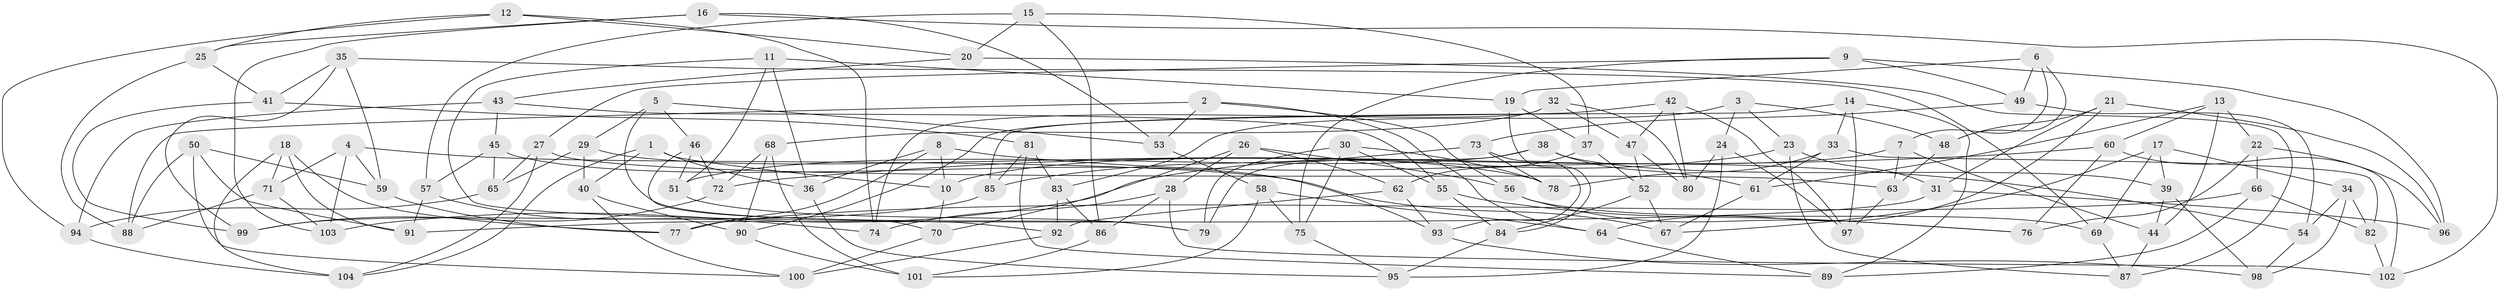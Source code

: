 // Generated by graph-tools (version 1.1) at 2025/50/03/09/25 03:50:54]
// undirected, 104 vertices, 208 edges
graph export_dot {
graph [start="1"]
  node [color=gray90,style=filled];
  1;
  2;
  3;
  4;
  5;
  6;
  7;
  8;
  9;
  10;
  11;
  12;
  13;
  14;
  15;
  16;
  17;
  18;
  19;
  20;
  21;
  22;
  23;
  24;
  25;
  26;
  27;
  28;
  29;
  30;
  31;
  32;
  33;
  34;
  35;
  36;
  37;
  38;
  39;
  40;
  41;
  42;
  43;
  44;
  45;
  46;
  47;
  48;
  49;
  50;
  51;
  52;
  53;
  54;
  55;
  56;
  57;
  58;
  59;
  60;
  61;
  62;
  63;
  64;
  65;
  66;
  67;
  68;
  69;
  70;
  71;
  72;
  73;
  74;
  75;
  76;
  77;
  78;
  79;
  80;
  81;
  82;
  83;
  84;
  85;
  86;
  87;
  88;
  89;
  90;
  91;
  92;
  93;
  94;
  95;
  96;
  97;
  98;
  99;
  100;
  101;
  102;
  103;
  104;
  1 -- 104;
  1 -- 36;
  1 -- 40;
  1 -- 10;
  2 -- 64;
  2 -- 56;
  2 -- 53;
  2 -- 88;
  3 -- 23;
  3 -- 48;
  3 -- 83;
  3 -- 24;
  4 -- 71;
  4 -- 59;
  4 -- 103;
  4 -- 67;
  5 -- 79;
  5 -- 29;
  5 -- 46;
  5 -- 53;
  6 -- 19;
  6 -- 48;
  6 -- 7;
  6 -- 49;
  7 -- 44;
  7 -- 63;
  7 -- 10;
  8 -- 54;
  8 -- 36;
  8 -- 77;
  8 -- 10;
  9 -- 75;
  9 -- 27;
  9 -- 49;
  9 -- 96;
  10 -- 70;
  11 -- 36;
  11 -- 19;
  11 -- 51;
  11 -- 92;
  12 -- 25;
  12 -- 74;
  12 -- 20;
  12 -- 94;
  13 -- 44;
  13 -- 60;
  13 -- 61;
  13 -- 22;
  14 -- 97;
  14 -- 89;
  14 -- 85;
  14 -- 33;
  15 -- 20;
  15 -- 37;
  15 -- 57;
  15 -- 86;
  16 -- 25;
  16 -- 102;
  16 -- 103;
  16 -- 53;
  17 -- 34;
  17 -- 67;
  17 -- 69;
  17 -- 39;
  18 -- 91;
  18 -- 104;
  18 -- 77;
  18 -- 71;
  19 -- 37;
  19 -- 84;
  20 -- 87;
  20 -- 43;
  21 -- 31;
  21 -- 48;
  21 -- 64;
  21 -- 96;
  22 -- 66;
  22 -- 76;
  22 -- 102;
  23 -- 87;
  23 -- 103;
  23 -- 31;
  24 -- 97;
  24 -- 80;
  24 -- 95;
  25 -- 41;
  25 -- 88;
  26 -- 28;
  26 -- 70;
  26 -- 56;
  26 -- 62;
  27 -- 104;
  27 -- 63;
  27 -- 65;
  28 -- 102;
  28 -- 74;
  28 -- 86;
  29 -- 78;
  29 -- 40;
  29 -- 65;
  30 -- 78;
  30 -- 79;
  30 -- 55;
  30 -- 75;
  31 -- 91;
  31 -- 96;
  32 -- 68;
  32 -- 80;
  32 -- 47;
  32 -- 74;
  33 -- 82;
  33 -- 61;
  33 -- 78;
  34 -- 82;
  34 -- 98;
  34 -- 54;
  35 -- 99;
  35 -- 69;
  35 -- 59;
  35 -- 41;
  36 -- 95;
  37 -- 52;
  37 -- 62;
  38 -- 51;
  38 -- 79;
  38 -- 39;
  38 -- 61;
  39 -- 98;
  39 -- 44;
  40 -- 100;
  40 -- 90;
  41 -- 99;
  41 -- 81;
  42 -- 90;
  42 -- 97;
  42 -- 47;
  42 -- 80;
  43 -- 45;
  43 -- 94;
  43 -- 55;
  44 -- 87;
  45 -- 57;
  45 -- 65;
  45 -- 93;
  46 -- 72;
  46 -- 51;
  46 -- 70;
  47 -- 52;
  47 -- 80;
  48 -- 63;
  49 -- 54;
  49 -- 73;
  50 -- 91;
  50 -- 88;
  50 -- 59;
  50 -- 100;
  51 -- 79;
  52 -- 67;
  52 -- 84;
  53 -- 58;
  54 -- 98;
  55 -- 84;
  55 -- 76;
  56 -- 69;
  56 -- 76;
  57 -- 74;
  57 -- 91;
  58 -- 75;
  58 -- 64;
  58 -- 101;
  59 -- 77;
  60 -- 96;
  60 -- 72;
  60 -- 76;
  61 -- 67;
  62 -- 92;
  62 -- 93;
  63 -- 97;
  64 -- 89;
  65 -- 94;
  66 -- 82;
  66 -- 77;
  66 -- 89;
  68 -- 72;
  68 -- 101;
  68 -- 90;
  69 -- 87;
  70 -- 100;
  71 -- 103;
  71 -- 88;
  72 -- 99;
  73 -- 93;
  73 -- 85;
  73 -- 78;
  75 -- 95;
  81 -- 89;
  81 -- 83;
  81 -- 85;
  82 -- 102;
  83 -- 86;
  83 -- 92;
  84 -- 95;
  85 -- 99;
  86 -- 101;
  90 -- 101;
  92 -- 100;
  93 -- 98;
  94 -- 104;
}
